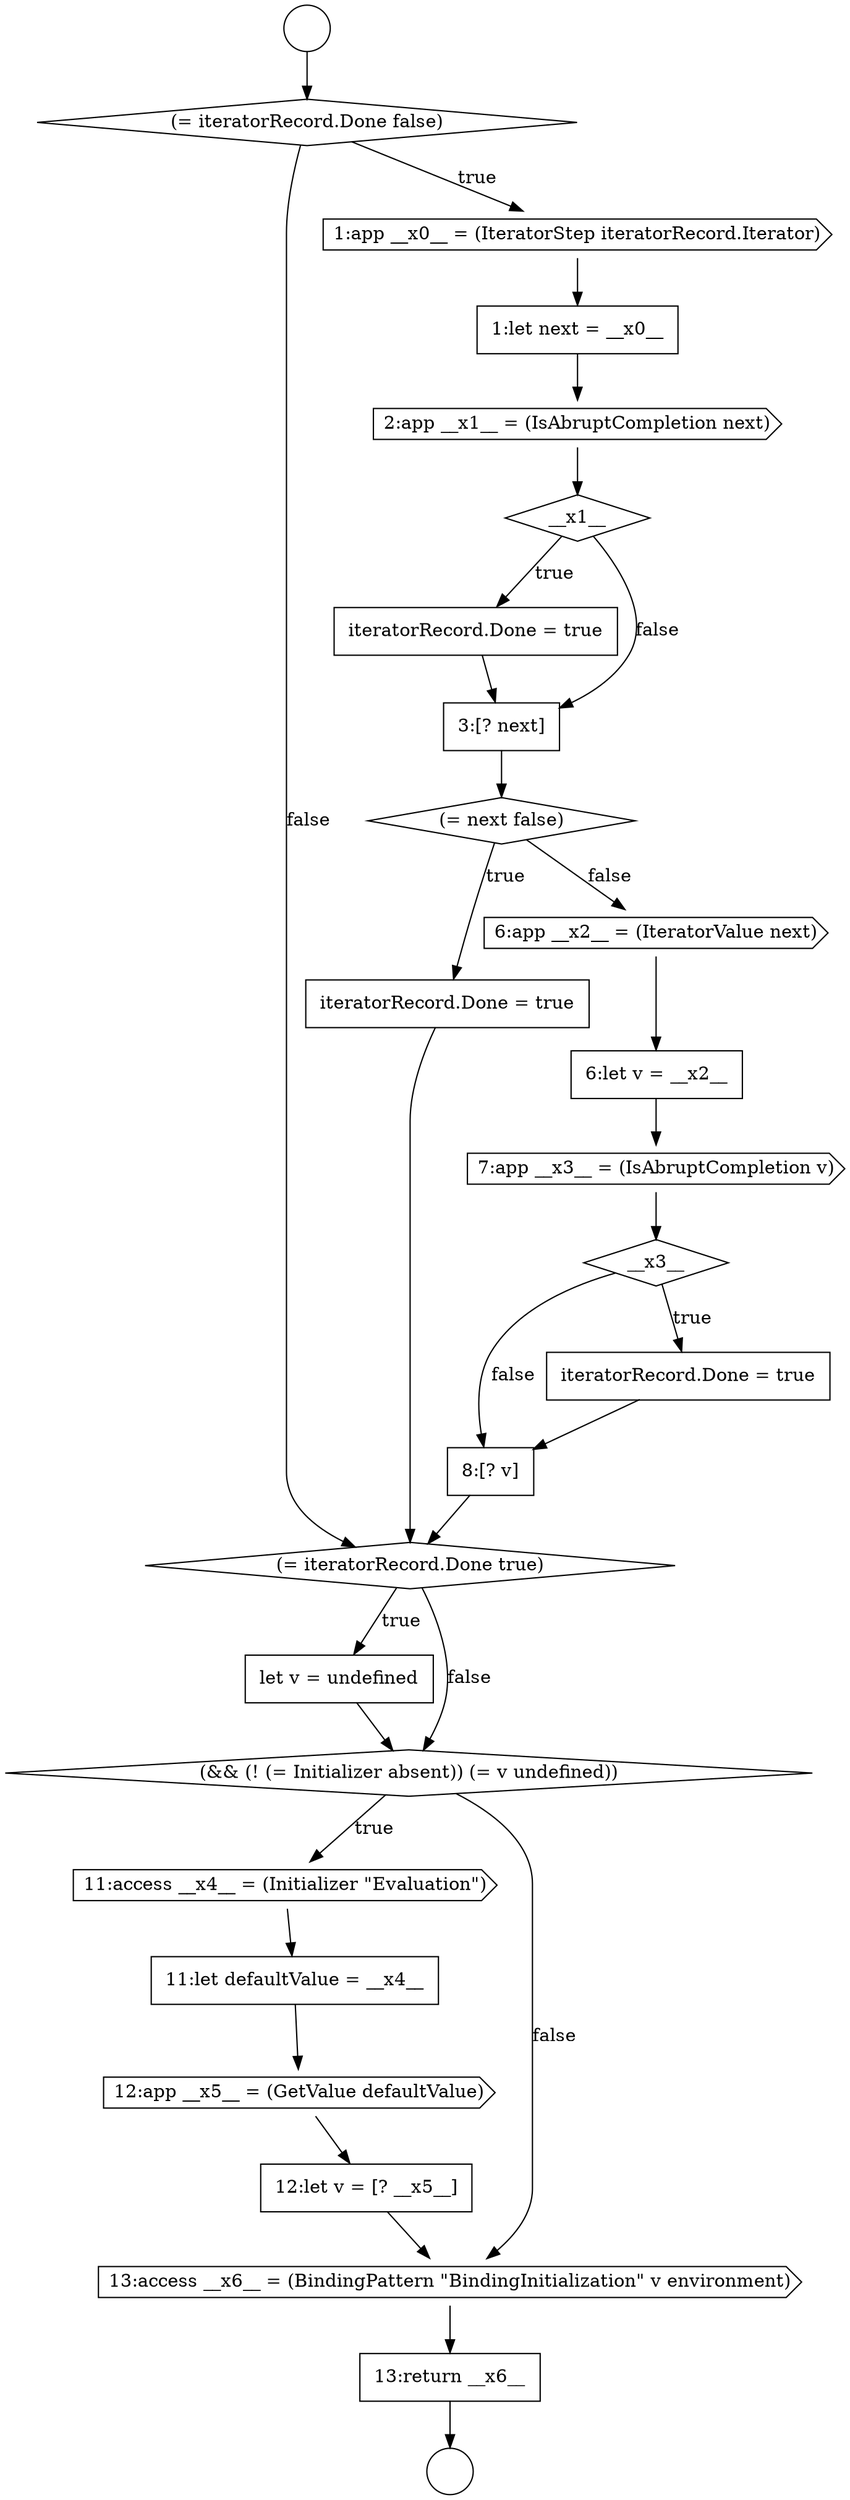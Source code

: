 digraph {
  node0 [shape=circle label=" " color="black" fillcolor="white" style=filled]
  node5 [shape=cds, label=<<font color="black">2:app __x1__ = (IsAbruptCompletion next)</font>> color="black" fillcolor="white" style=filled]
  node10 [shape=none, margin=0, label=<<font color="black">
    <table border="0" cellborder="1" cellspacing="0" cellpadding="10">
      <tr><td align="left">iteratorRecord.Done = true</td></tr>
    </table>
  </font>> color="black" fillcolor="white" style=filled]
  node14 [shape=diamond, label=<<font color="black">__x3__</font>> color="black" fillcolor="white" style=filled]
  node20 [shape=cds, label=<<font color="black">11:access __x4__ = (Initializer &quot;Evaluation&quot;)</font>> color="black" fillcolor="white" style=filled]
  node1 [shape=circle label=" " color="black" fillcolor="white" style=filled]
  node6 [shape=diamond, label=<<font color="black">__x1__</font>> color="black" fillcolor="white" style=filled]
  node21 [shape=none, margin=0, label=<<font color="black">
    <table border="0" cellborder="1" cellspacing="0" cellpadding="10">
      <tr><td align="left">11:let defaultValue = __x4__</td></tr>
    </table>
  </font>> color="black" fillcolor="white" style=filled]
  node9 [shape=diamond, label=<<font color="black">(= next false)</font>> color="black" fillcolor="white" style=filled]
  node13 [shape=cds, label=<<font color="black">7:app __x3__ = (IsAbruptCompletion v)</font>> color="black" fillcolor="white" style=filled]
  node2 [shape=diamond, label=<<font color="black">(= iteratorRecord.Done false)</font>> color="black" fillcolor="white" style=filled]
  node17 [shape=diamond, label=<<font color="black">(= iteratorRecord.Done true)</font>> color="black" fillcolor="white" style=filled]
  node22 [shape=cds, label=<<font color="black">12:app __x5__ = (GetValue defaultValue)</font>> color="black" fillcolor="white" style=filled]
  node12 [shape=none, margin=0, label=<<font color="black">
    <table border="0" cellborder="1" cellspacing="0" cellpadding="10">
      <tr><td align="left">6:let v = __x2__</td></tr>
    </table>
  </font>> color="black" fillcolor="white" style=filled]
  node7 [shape=none, margin=0, label=<<font color="black">
    <table border="0" cellborder="1" cellspacing="0" cellpadding="10">
      <tr><td align="left">iteratorRecord.Done = true</td></tr>
    </table>
  </font>> color="black" fillcolor="white" style=filled]
  node3 [shape=cds, label=<<font color="black">1:app __x0__ = (IteratorStep iteratorRecord.Iterator)</font>> color="black" fillcolor="white" style=filled]
  node18 [shape=none, margin=0, label=<<font color="black">
    <table border="0" cellborder="1" cellspacing="0" cellpadding="10">
      <tr><td align="left">let v = undefined</td></tr>
    </table>
  </font>> color="black" fillcolor="white" style=filled]
  node16 [shape=none, margin=0, label=<<font color="black">
    <table border="0" cellborder="1" cellspacing="0" cellpadding="10">
      <tr><td align="left">8:[? v]</td></tr>
    </table>
  </font>> color="black" fillcolor="white" style=filled]
  node11 [shape=cds, label=<<font color="black">6:app __x2__ = (IteratorValue next)</font>> color="black" fillcolor="white" style=filled]
  node23 [shape=none, margin=0, label=<<font color="black">
    <table border="0" cellborder="1" cellspacing="0" cellpadding="10">
      <tr><td align="left">12:let v = [? __x5__]</td></tr>
    </table>
  </font>> color="black" fillcolor="white" style=filled]
  node8 [shape=none, margin=0, label=<<font color="black">
    <table border="0" cellborder="1" cellspacing="0" cellpadding="10">
      <tr><td align="left">3:[? next]</td></tr>
    </table>
  </font>> color="black" fillcolor="white" style=filled]
  node19 [shape=diamond, label=<<font color="black">(&amp;&amp; (! (= Initializer absent)) (= v undefined))</font>> color="black" fillcolor="white" style=filled]
  node4 [shape=none, margin=0, label=<<font color="black">
    <table border="0" cellborder="1" cellspacing="0" cellpadding="10">
      <tr><td align="left">1:let next = __x0__</td></tr>
    </table>
  </font>> color="black" fillcolor="white" style=filled]
  node15 [shape=none, margin=0, label=<<font color="black">
    <table border="0" cellborder="1" cellspacing="0" cellpadding="10">
      <tr><td align="left">iteratorRecord.Done = true</td></tr>
    </table>
  </font>> color="black" fillcolor="white" style=filled]
  node24 [shape=cds, label=<<font color="black">13:access __x6__ = (BindingPattern &quot;BindingInitialization&quot; v environment)</font>> color="black" fillcolor="white" style=filled]
  node25 [shape=none, margin=0, label=<<font color="black">
    <table border="0" cellborder="1" cellspacing="0" cellpadding="10">
      <tr><td align="left">13:return __x6__</td></tr>
    </table>
  </font>> color="black" fillcolor="white" style=filled]
  node19 -> node20 [label=<<font color="black">true</font>> color="black"]
  node19 -> node24 [label=<<font color="black">false</font>> color="black"]
  node15 -> node16 [ color="black"]
  node13 -> node14 [ color="black"]
  node12 -> node13 [ color="black"]
  node0 -> node2 [ color="black"]
  node22 -> node23 [ color="black"]
  node23 -> node24 [ color="black"]
  node25 -> node1 [ color="black"]
  node4 -> node5 [ color="black"]
  node10 -> node17 [ color="black"]
  node2 -> node3 [label=<<font color="black">true</font>> color="black"]
  node2 -> node17 [label=<<font color="black">false</font>> color="black"]
  node16 -> node17 [ color="black"]
  node5 -> node6 [ color="black"]
  node3 -> node4 [ color="black"]
  node6 -> node7 [label=<<font color="black">true</font>> color="black"]
  node6 -> node8 [label=<<font color="black">false</font>> color="black"]
  node7 -> node8 [ color="black"]
  node18 -> node19 [ color="black"]
  node11 -> node12 [ color="black"]
  node9 -> node10 [label=<<font color="black">true</font>> color="black"]
  node9 -> node11 [label=<<font color="black">false</font>> color="black"]
  node8 -> node9 [ color="black"]
  node21 -> node22 [ color="black"]
  node20 -> node21 [ color="black"]
  node24 -> node25 [ color="black"]
  node14 -> node15 [label=<<font color="black">true</font>> color="black"]
  node14 -> node16 [label=<<font color="black">false</font>> color="black"]
  node17 -> node18 [label=<<font color="black">true</font>> color="black"]
  node17 -> node19 [label=<<font color="black">false</font>> color="black"]
}
